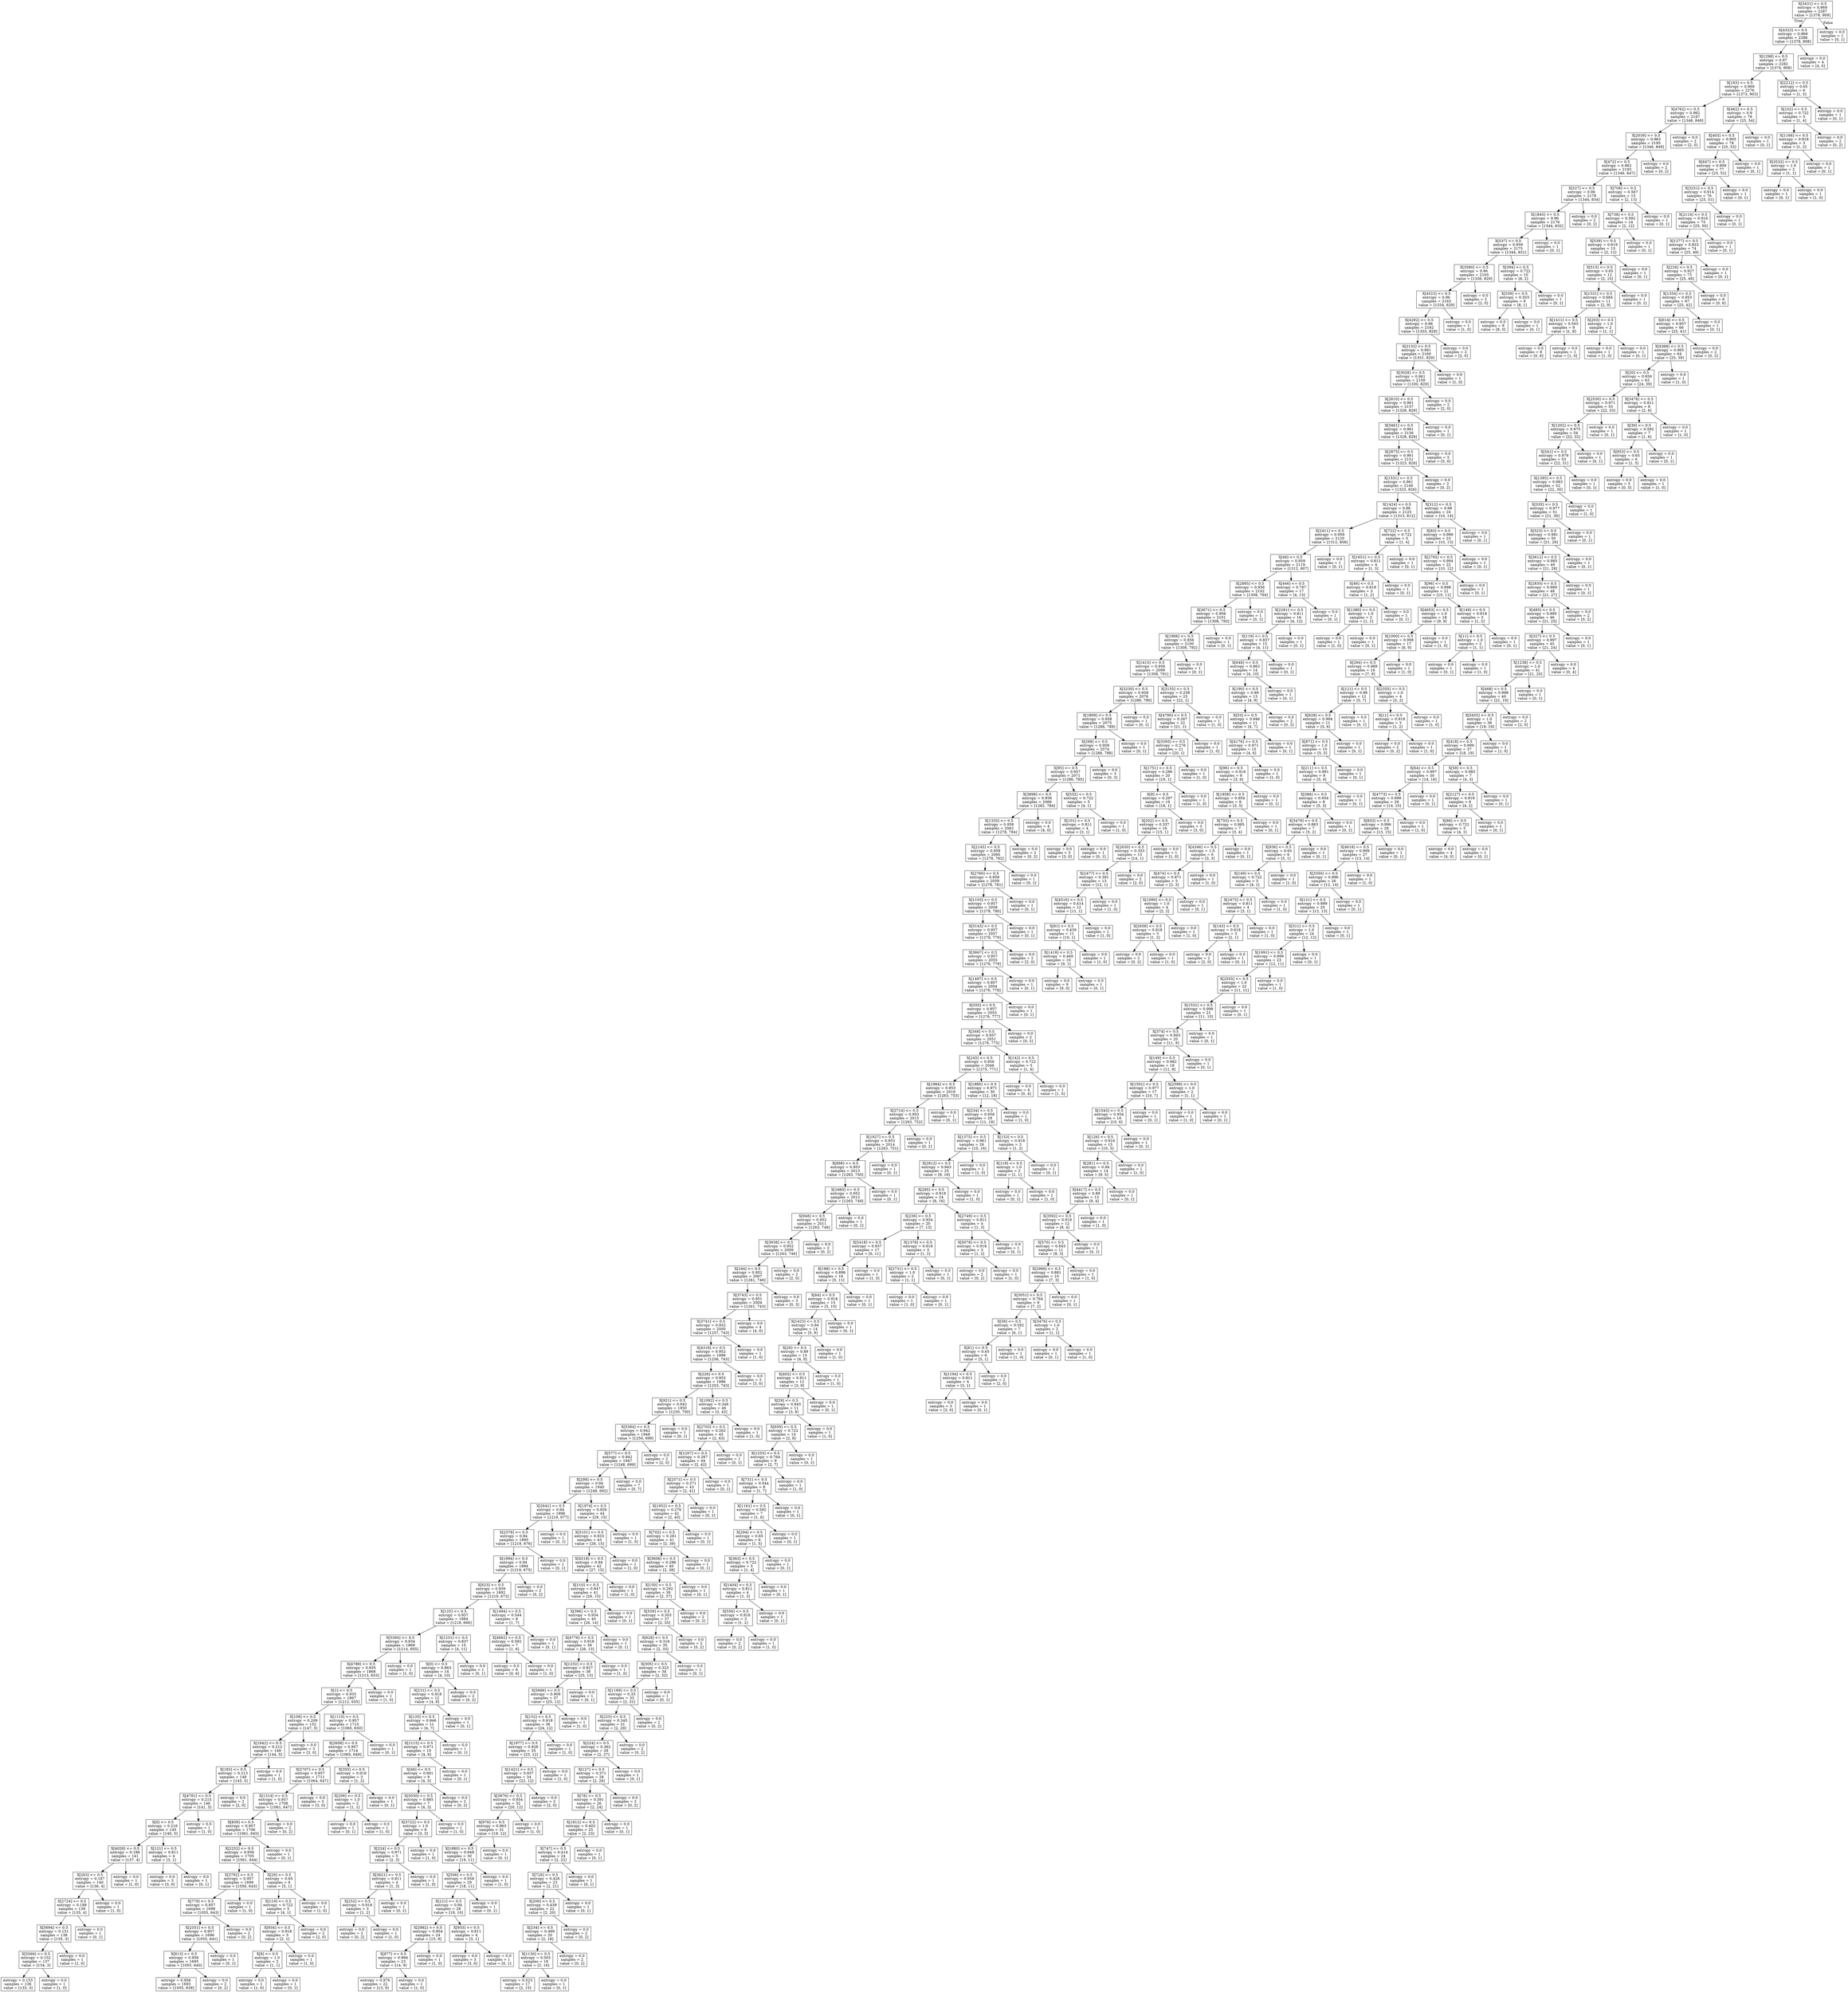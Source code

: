 digraph Tree {
node [shape=box] ;
0 [label="X[3431] <= 0.5\nentropy = 0.969\nsamples = 2287\nvalue = [1378, 909]"] ;
1 [label="X[4323] <= 0.5\nentropy = 0.969\nsamples = 2286\nvalue = [1378, 908]"] ;
0 -> 1 [labeldistance=2.5, labelangle=45, headlabel="True"] ;
2 [label="X[1298] <= 0.5\nentropy = 0.97\nsamples = 2282\nvalue = [1374, 908]"] ;
1 -> 2 ;
3 [label="X[163] <= 0.5\nentropy = 0.969\nsamples = 2276\nvalue = [1373, 903]"] ;
2 -> 3 ;
4 [label="X[4762] <= 0.5\nentropy = 0.962\nsamples = 2197\nvalue = [1348, 849]"] ;
3 -> 4 ;
5 [label="X[2039] <= 0.5\nentropy = 0.963\nsamples = 2195\nvalue = [1346, 849]"] ;
4 -> 5 ;
6 [label="X[472] <= 0.5\nentropy = 0.962\nsamples = 2193\nvalue = [1346, 847]"] ;
5 -> 6 ;
7 [label="X[527] <= 0.5\nentropy = 0.96\nsamples = 2178\nvalue = [1344, 834]"] ;
6 -> 7 ;
8 [label="X[1845] <= 0.5\nentropy = 0.96\nsamples = 2176\nvalue = [1344, 832]"] ;
7 -> 8 ;
9 [label="X[537] <= 0.5\nentropy = 0.959\nsamples = 2175\nvalue = [1344, 831]"] ;
8 -> 9 ;
10 [label="X[3580] <= 0.5\nentropy = 0.96\nsamples = 2165\nvalue = [1336, 829]"] ;
9 -> 10 ;
11 [label="X[4523] <= 0.5\nentropy = 0.96\nsamples = 2163\nvalue = [1334, 829]"] ;
10 -> 11 ;
12 [label="X[4292] <= 0.5\nentropy = 0.96\nsamples = 2162\nvalue = [1333, 829]"] ;
11 -> 12 ;
13 [label="X[2132] <= 0.5\nentropy = 0.961\nsamples = 2160\nvalue = [1331, 829]"] ;
12 -> 13 ;
14 [label="X[3028] <= 0.5\nentropy = 0.961\nsamples = 2159\nvalue = [1330, 829]"] ;
13 -> 14 ;
15 [label="X[2610] <= 0.5\nentropy = 0.961\nsamples = 2157\nvalue = [1328, 829]"] ;
14 -> 15 ;
16 [label="X[3461] <= 0.5\nentropy = 0.961\nsamples = 2156\nvalue = [1328, 828]"] ;
15 -> 16 ;
17 [label="X[2875] <= 0.5\nentropy = 0.961\nsamples = 2151\nvalue = [1323, 828]"] ;
16 -> 17 ;
18 [label="X[1531] <= 0.5\nentropy = 0.961\nsamples = 2149\nvalue = [1323, 826]"] ;
17 -> 18 ;
19 [label="X[1424] <= 0.5\nentropy = 0.96\nsamples = 2125\nvalue = [1313, 812]"] ;
18 -> 19 ;
20 [label="X[2411] <= 0.5\nentropy = 0.959\nsamples = 2120\nvalue = [1312, 808]"] ;
19 -> 20 ;
21 [label="X[48] <= 0.5\nentropy = 0.959\nsamples = 2119\nvalue = [1312, 807]"] ;
20 -> 21 ;
22 [label="X[2885] <= 0.5\nentropy = 0.956\nsamples = 2102\nvalue = [1308, 794]"] ;
21 -> 22 ;
23 [label="X[3671] <= 0.5\nentropy = 0.956\nsamples = 2101\nvalue = [1308, 793]"] ;
22 -> 23 ;
24 [label="X[1906] <= 0.5\nentropy = 0.956\nsamples = 2100\nvalue = [1308, 792]"] ;
23 -> 24 ;
25 [label="X[1415] <= 0.5\nentropy = 0.956\nsamples = 2099\nvalue = [1308, 791]"] ;
24 -> 25 ;
26 [label="X[3230] <= 0.5\nentropy = 0.958\nsamples = 2076\nvalue = [1286, 790]"] ;
25 -> 26 ;
27 [label="X[1809] <= 0.5\nentropy = 0.958\nsamples = 2075\nvalue = [1286, 789]"] ;
26 -> 27 ;
28 [label="X[298] <= 0.5\nentropy = 0.958\nsamples = 2074\nvalue = [1286, 788]"] ;
27 -> 28 ;
29 [label="X[95] <= 0.5\nentropy = 0.957\nsamples = 2071\nvalue = [1286, 785]"] ;
28 -> 29 ;
30 [label="X[3898] <= 0.5\nentropy = 0.958\nsamples = 2066\nvalue = [1282, 784]"] ;
29 -> 30 ;
31 [label="X[1335] <= 0.5\nentropy = 0.958\nsamples = 2062\nvalue = [1278, 784]"] ;
30 -> 31 ;
32 [label="X[2145] <= 0.5\nentropy = 0.958\nsamples = 2060\nvalue = [1278, 782]"] ;
31 -> 32 ;
33 [label="X[2760] <= 0.5\nentropy = 0.958\nsamples = 2059\nvalue = [1278, 781]"] ;
32 -> 33 ;
34 [label="X[1103] <= 0.5\nentropy = 0.957\nsamples = 2058\nvalue = [1278, 780]"] ;
33 -> 34 ;
35 [label="X[5143] <= 0.5\nentropy = 0.957\nsamples = 2057\nvalue = [1278, 779]"] ;
34 -> 35 ;
36 [label="X[3667] <= 0.5\nentropy = 0.957\nsamples = 2055\nvalue = [1276, 779]"] ;
35 -> 36 ;
37 [label="X[1497] <= 0.5\nentropy = 0.957\nsamples = 2054\nvalue = [1276, 778]"] ;
36 -> 37 ;
38 [label="X[555] <= 0.5\nentropy = 0.957\nsamples = 2053\nvalue = [1276, 777]"] ;
37 -> 38 ;
39 [label="X[348] <= 0.5\nentropy = 0.957\nsamples = 2051\nvalue = [1276, 775]"] ;
38 -> 39 ;
40 [label="X[245] <= 0.5\nentropy = 0.956\nsamples = 2046\nvalue = [1275, 771]"] ;
39 -> 40 ;
41 [label="X[1984] <= 0.5\nentropy = 0.953\nsamples = 2016\nvalue = [1263, 753]"] ;
40 -> 41 ;
42 [label="X[2714] <= 0.5\nentropy = 0.953\nsamples = 2015\nvalue = [1263, 752]"] ;
41 -> 42 ;
43 [label="X[1927] <= 0.5\nentropy = 0.953\nsamples = 2014\nvalue = [1263, 751]"] ;
42 -> 43 ;
44 [label="X[898] <= 0.5\nentropy = 0.953\nsamples = 2013\nvalue = [1263, 750]"] ;
43 -> 44 ;
45 [label="X[1660] <= 0.5\nentropy = 0.952\nsamples = 2012\nvalue = [1263, 749]"] ;
44 -> 45 ;
46 [label="X[948] <= 0.5\nentropy = 0.952\nsamples = 2011\nvalue = [1263, 748]"] ;
45 -> 46 ;
47 [label="X[3938] <= 0.5\nentropy = 0.952\nsamples = 2009\nvalue = [1263, 746]"] ;
46 -> 47 ;
48 [label="X[244] <= 0.5\nentropy = 0.952\nsamples = 2007\nvalue = [1261, 746]"] ;
47 -> 48 ;
49 [label="X[3743] <= 0.5\nentropy = 0.951\nsamples = 2004\nvalue = [1261, 743]"] ;
48 -> 49 ;
50 [label="X[3741] <= 0.5\nentropy = 0.952\nsamples = 2000\nvalue = [1257, 743]"] ;
49 -> 50 ;
51 [label="X[4318] <= 0.5\nentropy = 0.952\nsamples = 1999\nvalue = [1256, 743]"] ;
50 -> 51 ;
52 [label="X[226] <= 0.5\nentropy = 0.952\nsamples = 1996\nvalue = [1253, 743]"] ;
51 -> 52 ;
53 [label="X[921] <= 0.5\nentropy = 0.942\nsamples = 1950\nvalue = [1250, 700]"] ;
52 -> 53 ;
54 [label="X[5384] <= 0.5\nentropy = 0.942\nsamples = 1949\nvalue = [1250, 699]"] ;
53 -> 54 ;
55 [label="X[577] <= 0.5\nentropy = 0.942\nsamples = 1947\nvalue = [1248, 699]"] ;
54 -> 55 ;
56 [label="X[299] <= 0.5\nentropy = 0.94\nsamples = 1940\nvalue = [1248, 692]"] ;
55 -> 56 ;
57 [label="X[2641] <= 0.5\nentropy = 0.94\nsamples = 1896\nvalue = [1219, 677]"] ;
56 -> 57 ;
58 [label="X[2378] <= 0.5\nentropy = 0.94\nsamples = 1895\nvalue = [1219, 676]"] ;
57 -> 58 ;
59 [label="X[1994] <= 0.5\nentropy = 0.94\nsamples = 1894\nvalue = [1219, 675]"] ;
58 -> 59 ;
60 [label="X[623] <= 0.5\nentropy = 0.939\nsamples = 1892\nvalue = [1219, 673]"] ;
59 -> 60 ;
61 [label="X[125] <= 0.5\nentropy = 0.937\nsamples = 1884\nvalue = [1218, 666]"] ;
60 -> 61 ;
62 [label="X[5394] <= 0.5\nentropy = 0.934\nsamples = 1869\nvalue = [1214, 655]"] ;
61 -> 62 ;
63 [label="X[4788] <= 0.5\nentropy = 0.935\nsamples = 1868\nvalue = [1213, 655]"] ;
62 -> 63 ;
64 [label="X[1] <= 0.5\nentropy = 0.935\nsamples = 1867\nvalue = [1212, 655]"] ;
63 -> 64 ;
65 [label="X[108] <= 0.5\nentropy = 0.209\nsamples = 152\nvalue = [147, 5]"] ;
64 -> 65 ;
66 [label="X[1642] <= 0.5\nentropy = 0.212\nsamples = 149\nvalue = [144, 5]"] ;
65 -> 66 ;
67 [label="X[183] <= 0.5\nentropy = 0.213\nsamples = 148\nvalue = [143, 5]"] ;
66 -> 67 ;
68 [label="X[4781] <= 0.5\nentropy = 0.215\nsamples = 146\nvalue = [141, 5]"] ;
67 -> 68 ;
69 [label="X[0] <= 0.5\nentropy = 0.216\nsamples = 145\nvalue = [140, 5]"] ;
68 -> 69 ;
70 [label="X[4028] <= 0.5\nentropy = 0.186\nsamples = 141\nvalue = [137, 4]"] ;
69 -> 70 ;
71 [label="X[263] <= 0.5\nentropy = 0.187\nsamples = 140\nvalue = [136, 4]"] ;
70 -> 71 ;
72 [label="X[2724] <= 0.5\nentropy = 0.188\nsamples = 139\nvalue = [135, 4]"] ;
71 -> 72 ;
73 [label="X[5694] <= 0.5\nentropy = 0.151\nsamples = 138\nvalue = [135, 3]"] ;
72 -> 73 ;
74 [label="X[5566] <= 0.5\nentropy = 0.152\nsamples = 137\nvalue = [134, 3]"] ;
73 -> 74 ;
75 [label="entropy = 0.153\nsamples = 136\nvalue = [133, 3]"] ;
74 -> 75 ;
76 [label="entropy = 0.0\nsamples = 1\nvalue = [1, 0]"] ;
74 -> 76 ;
77 [label="entropy = 0.0\nsamples = 1\nvalue = [1, 0]"] ;
73 -> 77 ;
78 [label="entropy = 0.0\nsamples = 1\nvalue = [0, 1]"] ;
72 -> 78 ;
79 [label="entropy = 0.0\nsamples = 1\nvalue = [1, 0]"] ;
71 -> 79 ;
80 [label="entropy = 0.0\nsamples = 1\nvalue = [1, 0]"] ;
70 -> 80 ;
81 [label="X[121] <= 0.5\nentropy = 0.811\nsamples = 4\nvalue = [3, 1]"] ;
69 -> 81 ;
82 [label="entropy = 0.0\nsamples = 3\nvalue = [3, 0]"] ;
81 -> 82 ;
83 [label="entropy = 0.0\nsamples = 1\nvalue = [0, 1]"] ;
81 -> 83 ;
84 [label="entropy = 0.0\nsamples = 1\nvalue = [1, 0]"] ;
68 -> 84 ;
85 [label="entropy = 0.0\nsamples = 2\nvalue = [2, 0]"] ;
67 -> 85 ;
86 [label="entropy = 0.0\nsamples = 1\nvalue = [1, 0]"] ;
66 -> 86 ;
87 [label="entropy = 0.0\nsamples = 3\nvalue = [3, 0]"] ;
65 -> 87 ;
88 [label="X[1110] <= 0.5\nentropy = 0.957\nsamples = 1715\nvalue = [1065, 650]"] ;
64 -> 88 ;
89 [label="X[2658] <= 0.5\nentropy = 0.957\nsamples = 1714\nvalue = [1065, 649]"] ;
88 -> 89 ;
90 [label="X[2707] <= 0.5\nentropy = 0.957\nsamples = 1711\nvalue = [1064, 647]"] ;
89 -> 90 ;
91 [label="X[1314] <= 0.5\nentropy = 0.957\nsamples = 1708\nvalue = [1061, 647]"] ;
90 -> 91 ;
92 [label="X[839] <= 0.5\nentropy = 0.957\nsamples = 1706\nvalue = [1061, 645]"] ;
91 -> 92 ;
93 [label="X[2252] <= 0.5\nentropy = 0.956\nsamples = 1705\nvalue = [1061, 644]"] ;
92 -> 93 ;
94 [label="X[3792] <= 0.5\nentropy = 0.957\nsamples = 1699\nvalue = [1056, 643]"] ;
93 -> 94 ;
95 [label="X[779] <= 0.5\nentropy = 0.957\nsamples = 1698\nvalue = [1055, 643]"] ;
94 -> 95 ;
96 [label="X[2331] <= 0.5\nentropy = 0.957\nsamples = 1696\nvalue = [1055, 641]"] ;
95 -> 96 ;
97 [label="X[813] <= 0.5\nentropy = 0.956\nsamples = 1695\nvalue = [1055, 640]"] ;
96 -> 97 ;
98 [label="entropy = 0.956\nsamples = 1693\nvalue = [1055, 638]"] ;
97 -> 98 ;
99 [label="entropy = 0.0\nsamples = 2\nvalue = [0, 2]"] ;
97 -> 99 ;
100 [label="entropy = 0.0\nsamples = 1\nvalue = [0, 1]"] ;
96 -> 100 ;
101 [label="entropy = 0.0\nsamples = 2\nvalue = [0, 2]"] ;
95 -> 101 ;
102 [label="entropy = 0.0\nsamples = 1\nvalue = [1, 0]"] ;
94 -> 102 ;
103 [label="X[29] <= 0.5\nentropy = 0.65\nsamples = 6\nvalue = [5, 1]"] ;
93 -> 103 ;
104 [label="X[119] <= 0.5\nentropy = 0.722\nsamples = 5\nvalue = [4, 1]"] ;
103 -> 104 ;
105 [label="X[934] <= 0.5\nentropy = 0.918\nsamples = 3\nvalue = [2, 1]"] ;
104 -> 105 ;
106 [label="X[8] <= 0.5\nentropy = 1.0\nsamples = 2\nvalue = [1, 1]"] ;
105 -> 106 ;
107 [label="entropy = 0.0\nsamples = 1\nvalue = [1, 0]"] ;
106 -> 107 ;
108 [label="entropy = 0.0\nsamples = 1\nvalue = [0, 1]"] ;
106 -> 108 ;
109 [label="entropy = 0.0\nsamples = 1\nvalue = [1, 0]"] ;
105 -> 109 ;
110 [label="entropy = 0.0\nsamples = 2\nvalue = [2, 0]"] ;
104 -> 110 ;
111 [label="entropy = 0.0\nsamples = 1\nvalue = [1, 0]"] ;
103 -> 111 ;
112 [label="entropy = 0.0\nsamples = 1\nvalue = [0, 1]"] ;
92 -> 112 ;
113 [label="entropy = 0.0\nsamples = 2\nvalue = [0, 2]"] ;
91 -> 113 ;
114 [label="entropy = 0.0\nsamples = 3\nvalue = [3, 0]"] ;
90 -> 114 ;
115 [label="X[355] <= 0.5\nentropy = 0.918\nsamples = 3\nvalue = [1, 2]"] ;
89 -> 115 ;
116 [label="X[206] <= 0.5\nentropy = 1.0\nsamples = 2\nvalue = [1, 1]"] ;
115 -> 116 ;
117 [label="entropy = 0.0\nsamples = 1\nvalue = [0, 1]"] ;
116 -> 117 ;
118 [label="entropy = 0.0\nsamples = 1\nvalue = [1, 0]"] ;
116 -> 118 ;
119 [label="entropy = 0.0\nsamples = 1\nvalue = [0, 1]"] ;
115 -> 119 ;
120 [label="entropy = 0.0\nsamples = 1\nvalue = [0, 1]"] ;
88 -> 120 ;
121 [label="entropy = 0.0\nsamples = 1\nvalue = [1, 0]"] ;
63 -> 121 ;
122 [label="entropy = 0.0\nsamples = 1\nvalue = [1, 0]"] ;
62 -> 122 ;
123 [label="X[1231] <= 0.5\nentropy = 0.837\nsamples = 15\nvalue = [4, 11]"] ;
61 -> 123 ;
124 [label="X[0] <= 0.5\nentropy = 0.863\nsamples = 14\nvalue = [4, 10]"] ;
123 -> 124 ;
125 [label="X[231] <= 0.5\nentropy = 0.918\nsamples = 12\nvalue = [4, 8]"] ;
124 -> 125 ;
126 [label="X[120] <= 0.5\nentropy = 0.946\nsamples = 11\nvalue = [4, 7]"] ;
125 -> 126 ;
127 [label="X[1115] <= 0.5\nentropy = 0.971\nsamples = 10\nvalue = [4, 6]"] ;
126 -> 127 ;
128 [label="X[46] <= 0.5\nentropy = 0.991\nsamples = 9\nvalue = [4, 5]"] ;
127 -> 128 ;
129 [label="X[5030] <= 0.5\nentropy = 0.985\nsamples = 7\nvalue = [4, 3]"] ;
128 -> 129 ;
130 [label="X[3722] <= 0.5\nentropy = 1.0\nsamples = 6\nvalue = [3, 3]"] ;
129 -> 130 ;
131 [label="X[224] <= 0.5\nentropy = 0.971\nsamples = 5\nvalue = [2, 3]"] ;
130 -> 131 ;
132 [label="X[3621] <= 0.5\nentropy = 0.811\nsamples = 4\nvalue = [1, 3]"] ;
131 -> 132 ;
133 [label="X[252] <= 0.5\nentropy = 0.918\nsamples = 3\nvalue = [1, 2]"] ;
132 -> 133 ;
134 [label="entropy = 0.0\nsamples = 2\nvalue = [0, 2]"] ;
133 -> 134 ;
135 [label="entropy = 0.0\nsamples = 1\nvalue = [1, 0]"] ;
133 -> 135 ;
136 [label="entropy = 0.0\nsamples = 1\nvalue = [0, 1]"] ;
132 -> 136 ;
137 [label="entropy = 0.0\nsamples = 1\nvalue = [1, 0]"] ;
131 -> 137 ;
138 [label="entropy = 0.0\nsamples = 1\nvalue = [1, 0]"] ;
130 -> 138 ;
139 [label="entropy = 0.0\nsamples = 1\nvalue = [1, 0]"] ;
129 -> 139 ;
140 [label="entropy = 0.0\nsamples = 2\nvalue = [0, 2]"] ;
128 -> 140 ;
141 [label="entropy = 0.0\nsamples = 1\nvalue = [0, 1]"] ;
127 -> 141 ;
142 [label="entropy = 0.0\nsamples = 1\nvalue = [0, 1]"] ;
126 -> 142 ;
143 [label="entropy = 0.0\nsamples = 1\nvalue = [0, 1]"] ;
125 -> 143 ;
144 [label="entropy = 0.0\nsamples = 2\nvalue = [0, 2]"] ;
124 -> 144 ;
145 [label="entropy = 0.0\nsamples = 1\nvalue = [0, 1]"] ;
123 -> 145 ;
146 [label="X[1494] <= 0.5\nentropy = 0.544\nsamples = 8\nvalue = [1, 7]"] ;
60 -> 146 ;
147 [label="X[4662] <= 0.5\nentropy = 0.592\nsamples = 7\nvalue = [1, 6]"] ;
146 -> 147 ;
148 [label="entropy = 0.0\nsamples = 6\nvalue = [0, 6]"] ;
147 -> 148 ;
149 [label="entropy = 0.0\nsamples = 1\nvalue = [1, 0]"] ;
147 -> 149 ;
150 [label="entropy = 0.0\nsamples = 1\nvalue = [0, 1]"] ;
146 -> 150 ;
151 [label="entropy = 0.0\nsamples = 2\nvalue = [0, 2]"] ;
59 -> 151 ;
152 [label="entropy = 0.0\nsamples = 1\nvalue = [0, 1]"] ;
58 -> 152 ;
153 [label="entropy = 0.0\nsamples = 1\nvalue = [0, 1]"] ;
57 -> 153 ;
154 [label="X[1974] <= 0.5\nentropy = 0.926\nsamples = 44\nvalue = [29, 15]"] ;
56 -> 154 ;
155 [label="X[5101] <= 0.5\nentropy = 0.933\nsamples = 43\nvalue = [28, 15]"] ;
154 -> 155 ;
156 [label="X[4518] <= 0.5\nentropy = 0.94\nsamples = 42\nvalue = [27, 15]"] ;
155 -> 156 ;
157 [label="X[110] <= 0.5\nentropy = 0.947\nsamples = 41\nvalue = [26, 15]"] ;
156 -> 157 ;
158 [label="X[396] <= 0.5\nentropy = 0.934\nsamples = 40\nvalue = [26, 14]"] ;
157 -> 158 ;
159 [label="X[4776] <= 0.5\nentropy = 0.918\nsamples = 39\nvalue = [26, 13]"] ;
158 -> 159 ;
160 [label="X[1232] <= 0.5\nentropy = 0.927\nsamples = 38\nvalue = [25, 13]"] ;
159 -> 160 ;
161 [label="X[5666] <= 0.5\nentropy = 0.909\nsamples = 37\nvalue = [25, 12]"] ;
160 -> 161 ;
162 [label="X[152] <= 0.5\nentropy = 0.918\nsamples = 36\nvalue = [24, 12]"] ;
161 -> 162 ;
163 [label="X[1977] <= 0.5\nentropy = 0.928\nsamples = 35\nvalue = [23, 12]"] ;
162 -> 163 ;
164 [label="X[1421] <= 0.5\nentropy = 0.937\nsamples = 34\nvalue = [22, 12]"] ;
163 -> 164 ;
165 [label="X[3876] <= 0.5\nentropy = 0.954\nsamples = 32\nvalue = [20, 12]"] ;
164 -> 165 ;
166 [label="X[976] <= 0.5\nentropy = 0.963\nsamples = 31\nvalue = [19, 12]"] ;
165 -> 166 ;
167 [label="X[1880] <= 0.5\nentropy = 0.948\nsamples = 30\nvalue = [19, 11]"] ;
166 -> 167 ;
168 [label="X[506] <= 0.5\nentropy = 0.958\nsamples = 29\nvalue = [18, 11]"] ;
167 -> 168 ;
169 [label="X[121] <= 0.5\nentropy = 0.94\nsamples = 28\nvalue = [18, 10]"] ;
168 -> 169 ;
170 [label="X[2882] <= 0.5\nentropy = 0.954\nsamples = 24\nvalue = [15, 9]"] ;
169 -> 170 ;
171 [label="X[877] <= 0.5\nentropy = 0.966\nsamples = 23\nvalue = [14, 9]"] ;
170 -> 171 ;
172 [label="entropy = 0.976\nsamples = 22\nvalue = [13, 9]"] ;
171 -> 172 ;
173 [label="entropy = 0.0\nsamples = 1\nvalue = [1, 0]"] ;
171 -> 173 ;
174 [label="entropy = 0.0\nsamples = 1\nvalue = [1, 0]"] ;
170 -> 174 ;
175 [label="X[933] <= 0.5\nentropy = 0.811\nsamples = 4\nvalue = [3, 1]"] ;
169 -> 175 ;
176 [label="entropy = 0.0\nsamples = 3\nvalue = [3, 0]"] ;
175 -> 176 ;
177 [label="entropy = 0.0\nsamples = 1\nvalue = [0, 1]"] ;
175 -> 177 ;
178 [label="entropy = 0.0\nsamples = 1\nvalue = [0, 1]"] ;
168 -> 178 ;
179 [label="entropy = 0.0\nsamples = 1\nvalue = [1, 0]"] ;
167 -> 179 ;
180 [label="entropy = 0.0\nsamples = 1\nvalue = [0, 1]"] ;
166 -> 180 ;
181 [label="entropy = 0.0\nsamples = 1\nvalue = [1, 0]"] ;
165 -> 181 ;
182 [label="entropy = 0.0\nsamples = 2\nvalue = [2, 0]"] ;
164 -> 182 ;
183 [label="entropy = 0.0\nsamples = 1\nvalue = [1, 0]"] ;
163 -> 183 ;
184 [label="entropy = 0.0\nsamples = 1\nvalue = [1, 0]"] ;
162 -> 184 ;
185 [label="entropy = 0.0\nsamples = 1\nvalue = [1, 0]"] ;
161 -> 185 ;
186 [label="entropy = 0.0\nsamples = 1\nvalue = [0, 1]"] ;
160 -> 186 ;
187 [label="entropy = 0.0\nsamples = 1\nvalue = [1, 0]"] ;
159 -> 187 ;
188 [label="entropy = 0.0\nsamples = 1\nvalue = [0, 1]"] ;
158 -> 188 ;
189 [label="entropy = 0.0\nsamples = 1\nvalue = [0, 1]"] ;
157 -> 189 ;
190 [label="entropy = 0.0\nsamples = 1\nvalue = [1, 0]"] ;
156 -> 190 ;
191 [label="entropy = 0.0\nsamples = 1\nvalue = [1, 0]"] ;
155 -> 191 ;
192 [label="entropy = 0.0\nsamples = 1\nvalue = [1, 0]"] ;
154 -> 192 ;
193 [label="entropy = 0.0\nsamples = 7\nvalue = [0, 7]"] ;
55 -> 193 ;
194 [label="entropy = 0.0\nsamples = 2\nvalue = [2, 0]"] ;
54 -> 194 ;
195 [label="entropy = 0.0\nsamples = 1\nvalue = [0, 1]"] ;
53 -> 195 ;
196 [label="X[1092] <= 0.5\nentropy = 0.348\nsamples = 46\nvalue = [3, 43]"] ;
52 -> 196 ;
197 [label="X[2703] <= 0.5\nentropy = 0.262\nsamples = 45\nvalue = [2, 43]"] ;
196 -> 197 ;
198 [label="X[1207] <= 0.5\nentropy = 0.267\nsamples = 44\nvalue = [2, 42]"] ;
197 -> 198 ;
199 [label="X[2571] <= 0.5\nentropy = 0.271\nsamples = 43\nvalue = [2, 41]"] ;
198 -> 199 ;
200 [label="X[1952] <= 0.5\nentropy = 0.276\nsamples = 42\nvalue = [2, 40]"] ;
199 -> 200 ;
201 [label="X[702] <= 0.5\nentropy = 0.281\nsamples = 41\nvalue = [2, 39]"] ;
200 -> 201 ;
202 [label="X[3606] <= 0.5\nentropy = 0.286\nsamples = 40\nvalue = [2, 38]"] ;
201 -> 202 ;
203 [label="X[150] <= 0.5\nentropy = 0.292\nsamples = 39\nvalue = [2, 37]"] ;
202 -> 203 ;
204 [label="X[539] <= 0.5\nentropy = 0.303\nsamples = 37\nvalue = [2, 35]"] ;
203 -> 204 ;
205 [label="X[628] <= 0.5\nentropy = 0.316\nsamples = 35\nvalue = [2, 33]"] ;
204 -> 205 ;
206 [label="X[305] <= 0.5\nentropy = 0.323\nsamples = 34\nvalue = [2, 32]"] ;
205 -> 206 ;
207 [label="X[1189] <= 0.5\nentropy = 0.33\nsamples = 33\nvalue = [2, 31]"] ;
206 -> 207 ;
208 [label="X[225] <= 0.5\nentropy = 0.345\nsamples = 31\nvalue = [2, 29]"] ;
207 -> 208 ;
209 [label="X[224] <= 0.5\nentropy = 0.362\nsamples = 29\nvalue = [2, 27]"] ;
208 -> 209 ;
210 [label="X[127] <= 0.5\nentropy = 0.371\nsamples = 28\nvalue = [2, 26]"] ;
209 -> 210 ;
211 [label="X[78] <= 0.5\nentropy = 0.391\nsamples = 26\nvalue = [2, 24]"] ;
210 -> 211 ;
212 [label="X[1812] <= 0.5\nentropy = 0.402\nsamples = 25\nvalue = [2, 23]"] ;
211 -> 212 ;
213 [label="X[747] <= 0.5\nentropy = 0.414\nsamples = 24\nvalue = [2, 22]"] ;
212 -> 213 ;
214 [label="X[726] <= 0.5\nentropy = 0.426\nsamples = 23\nvalue = [2, 21]"] ;
213 -> 214 ;
215 [label="X[206] <= 0.5\nentropy = 0.439\nsamples = 22\nvalue = [2, 20]"] ;
214 -> 215 ;
216 [label="X[234] <= 0.5\nentropy = 0.469\nsamples = 20\nvalue = [2, 18]"] ;
215 -> 216 ;
217 [label="X[1130] <= 0.5\nentropy = 0.503\nsamples = 18\nvalue = [2, 16]"] ;
216 -> 217 ;
218 [label="entropy = 0.523\nsamples = 17\nvalue = [2, 15]"] ;
217 -> 218 ;
219 [label="entropy = 0.0\nsamples = 1\nvalue = [0, 1]"] ;
217 -> 219 ;
220 [label="entropy = 0.0\nsamples = 2\nvalue = [0, 2]"] ;
216 -> 220 ;
221 [label="entropy = 0.0\nsamples = 2\nvalue = [0, 2]"] ;
215 -> 221 ;
222 [label="entropy = 0.0\nsamples = 1\nvalue = [0, 1]"] ;
214 -> 222 ;
223 [label="entropy = 0.0\nsamples = 1\nvalue = [0, 1]"] ;
213 -> 223 ;
224 [label="entropy = 0.0\nsamples = 1\nvalue = [0, 1]"] ;
212 -> 224 ;
225 [label="entropy = 0.0\nsamples = 1\nvalue = [0, 1]"] ;
211 -> 225 ;
226 [label="entropy = 0.0\nsamples = 2\nvalue = [0, 2]"] ;
210 -> 226 ;
227 [label="entropy = 0.0\nsamples = 1\nvalue = [0, 1]"] ;
209 -> 227 ;
228 [label="entropy = 0.0\nsamples = 2\nvalue = [0, 2]"] ;
208 -> 228 ;
229 [label="entropy = 0.0\nsamples = 2\nvalue = [0, 2]"] ;
207 -> 229 ;
230 [label="entropy = 0.0\nsamples = 1\nvalue = [0, 1]"] ;
206 -> 230 ;
231 [label="entropy = 0.0\nsamples = 1\nvalue = [0, 1]"] ;
205 -> 231 ;
232 [label="entropy = 0.0\nsamples = 2\nvalue = [0, 2]"] ;
204 -> 232 ;
233 [label="entropy = 0.0\nsamples = 2\nvalue = [0, 2]"] ;
203 -> 233 ;
234 [label="entropy = 0.0\nsamples = 1\nvalue = [0, 1]"] ;
202 -> 234 ;
235 [label="entropy = 0.0\nsamples = 1\nvalue = [0, 1]"] ;
201 -> 235 ;
236 [label="entropy = 0.0\nsamples = 1\nvalue = [0, 1]"] ;
200 -> 236 ;
237 [label="entropy = 0.0\nsamples = 1\nvalue = [0, 1]"] ;
199 -> 237 ;
238 [label="entropy = 0.0\nsamples = 1\nvalue = [0, 1]"] ;
198 -> 238 ;
239 [label="entropy = 0.0\nsamples = 1\nvalue = [0, 1]"] ;
197 -> 239 ;
240 [label="entropy = 0.0\nsamples = 1\nvalue = [1, 0]"] ;
196 -> 240 ;
241 [label="entropy = 0.0\nsamples = 3\nvalue = [3, 0]"] ;
51 -> 241 ;
242 [label="entropy = 0.0\nsamples = 1\nvalue = [1, 0]"] ;
50 -> 242 ;
243 [label="entropy = 0.0\nsamples = 4\nvalue = [4, 0]"] ;
49 -> 243 ;
244 [label="entropy = 0.0\nsamples = 3\nvalue = [0, 3]"] ;
48 -> 244 ;
245 [label="entropy = 0.0\nsamples = 2\nvalue = [2, 0]"] ;
47 -> 245 ;
246 [label="entropy = 0.0\nsamples = 2\nvalue = [0, 2]"] ;
46 -> 246 ;
247 [label="entropy = 0.0\nsamples = 1\nvalue = [0, 1]"] ;
45 -> 247 ;
248 [label="entropy = 0.0\nsamples = 1\nvalue = [0, 1]"] ;
44 -> 248 ;
249 [label="entropy = 0.0\nsamples = 1\nvalue = [0, 1]"] ;
43 -> 249 ;
250 [label="entropy = 0.0\nsamples = 1\nvalue = [0, 1]"] ;
42 -> 250 ;
251 [label="entropy = 0.0\nsamples = 1\nvalue = [0, 1]"] ;
41 -> 251 ;
252 [label="X[1880] <= 0.5\nentropy = 0.971\nsamples = 30\nvalue = [12, 18]"] ;
40 -> 252 ;
253 [label="X[234] <= 0.5\nentropy = 0.958\nsamples = 29\nvalue = [11, 18]"] ;
252 -> 253 ;
254 [label="X[1375] <= 0.5\nentropy = 0.961\nsamples = 26\nvalue = [10, 16]"] ;
253 -> 254 ;
255 [label="X[2812] <= 0.5\nentropy = 0.943\nsamples = 25\nvalue = [9, 16]"] ;
254 -> 255 ;
256 [label="X[285] <= 0.5\nentropy = 0.918\nsamples = 24\nvalue = [8, 16]"] ;
255 -> 256 ;
257 [label="X[236] <= 0.5\nentropy = 0.934\nsamples = 20\nvalue = [7, 13]"] ;
256 -> 257 ;
258 [label="X[5418] <= 0.5\nentropy = 0.937\nsamples = 17\nvalue = [6, 11]"] ;
257 -> 258 ;
259 [label="X[188] <= 0.5\nentropy = 0.896\nsamples = 16\nvalue = [5, 11]"] ;
258 -> 259 ;
260 [label="X[64] <= 0.5\nentropy = 0.918\nsamples = 15\nvalue = [5, 10]"] ;
259 -> 260 ;
261 [label="X[1423] <= 0.5\nentropy = 0.94\nsamples = 14\nvalue = [5, 9]"] ;
260 -> 261 ;
262 [label="X[26] <= 0.5\nentropy = 0.89\nsamples = 13\nvalue = [4, 9]"] ;
261 -> 262 ;
263 [label="X[402] <= 0.5\nentropy = 0.811\nsamples = 12\nvalue = [3, 9]"] ;
262 -> 263 ;
264 [label="X[29] <= 0.5\nentropy = 0.845\nsamples = 11\nvalue = [3, 8]"] ;
263 -> 264 ;
265 [label="X[659] <= 0.5\nentropy = 0.722\nsamples = 10\nvalue = [2, 8]"] ;
264 -> 265 ;
266 [label="X[1255] <= 0.5\nentropy = 0.764\nsamples = 9\nvalue = [2, 7]"] ;
265 -> 266 ;
267 [label="X[731] <= 0.5\nentropy = 0.544\nsamples = 8\nvalue = [1, 7]"] ;
266 -> 267 ;
268 [label="X[1161] <= 0.5\nentropy = 0.592\nsamples = 7\nvalue = [1, 6]"] ;
267 -> 268 ;
269 [label="X[294] <= 0.5\nentropy = 0.65\nsamples = 6\nvalue = [1, 5]"] ;
268 -> 269 ;
270 [label="X[363] <= 0.5\nentropy = 0.722\nsamples = 5\nvalue = [1, 4]"] ;
269 -> 270 ;
271 [label="X[1404] <= 0.5\nentropy = 0.811\nsamples = 4\nvalue = [1, 3]"] ;
270 -> 271 ;
272 [label="X[556] <= 0.5\nentropy = 0.918\nsamples = 3\nvalue = [1, 2]"] ;
271 -> 272 ;
273 [label="entropy = 0.0\nsamples = 2\nvalue = [0, 2]"] ;
272 -> 273 ;
274 [label="entropy = 0.0\nsamples = 1\nvalue = [1, 0]"] ;
272 -> 274 ;
275 [label="entropy = 0.0\nsamples = 1\nvalue = [0, 1]"] ;
271 -> 275 ;
276 [label="entropy = 0.0\nsamples = 1\nvalue = [0, 1]"] ;
270 -> 276 ;
277 [label="entropy = 0.0\nsamples = 1\nvalue = [0, 1]"] ;
269 -> 277 ;
278 [label="entropy = 0.0\nsamples = 1\nvalue = [0, 1]"] ;
268 -> 278 ;
279 [label="entropy = 0.0\nsamples = 1\nvalue = [0, 1]"] ;
267 -> 279 ;
280 [label="entropy = 0.0\nsamples = 1\nvalue = [1, 0]"] ;
266 -> 280 ;
281 [label="entropy = 0.0\nsamples = 1\nvalue = [0, 1]"] ;
265 -> 281 ;
282 [label="entropy = 0.0\nsamples = 1\nvalue = [1, 0]"] ;
264 -> 282 ;
283 [label="entropy = 0.0\nsamples = 1\nvalue = [0, 1]"] ;
263 -> 283 ;
284 [label="entropy = 0.0\nsamples = 1\nvalue = [1, 0]"] ;
262 -> 284 ;
285 [label="entropy = 0.0\nsamples = 1\nvalue = [1, 0]"] ;
261 -> 285 ;
286 [label="entropy = 0.0\nsamples = 1\nvalue = [0, 1]"] ;
260 -> 286 ;
287 [label="entropy = 0.0\nsamples = 1\nvalue = [0, 1]"] ;
259 -> 287 ;
288 [label="entropy = 0.0\nsamples = 1\nvalue = [1, 0]"] ;
258 -> 288 ;
289 [label="X[1378] <= 0.5\nentropy = 0.918\nsamples = 3\nvalue = [1, 2]"] ;
257 -> 289 ;
290 [label="X[2731] <= 0.5\nentropy = 1.0\nsamples = 2\nvalue = [1, 1]"] ;
289 -> 290 ;
291 [label="entropy = 0.0\nsamples = 1\nvalue = [1, 0]"] ;
290 -> 291 ;
292 [label="entropy = 0.0\nsamples = 1\nvalue = [0, 1]"] ;
290 -> 292 ;
293 [label="entropy = 0.0\nsamples = 1\nvalue = [0, 1]"] ;
289 -> 293 ;
294 [label="X[2749] <= 0.5\nentropy = 0.811\nsamples = 4\nvalue = [1, 3]"] ;
256 -> 294 ;
295 [label="X[5078] <= 0.5\nentropy = 0.918\nsamples = 3\nvalue = [1, 2]"] ;
294 -> 295 ;
296 [label="entropy = 0.0\nsamples = 2\nvalue = [0, 2]"] ;
295 -> 296 ;
297 [label="entropy = 0.0\nsamples = 1\nvalue = [1, 0]"] ;
295 -> 297 ;
298 [label="entropy = 0.0\nsamples = 1\nvalue = [0, 1]"] ;
294 -> 298 ;
299 [label="entropy = 0.0\nsamples = 1\nvalue = [1, 0]"] ;
255 -> 299 ;
300 [label="entropy = 0.0\nsamples = 1\nvalue = [1, 0]"] ;
254 -> 300 ;
301 [label="X[153] <= 0.5\nentropy = 0.918\nsamples = 3\nvalue = [1, 2]"] ;
253 -> 301 ;
302 [label="X[119] <= 0.5\nentropy = 1.0\nsamples = 2\nvalue = [1, 1]"] ;
301 -> 302 ;
303 [label="entropy = 0.0\nsamples = 1\nvalue = [0, 1]"] ;
302 -> 303 ;
304 [label="entropy = 0.0\nsamples = 1\nvalue = [1, 0]"] ;
302 -> 304 ;
305 [label="entropy = 0.0\nsamples = 1\nvalue = [0, 1]"] ;
301 -> 305 ;
306 [label="entropy = 0.0\nsamples = 1\nvalue = [1, 0]"] ;
252 -> 306 ;
307 [label="X[142] <= 0.5\nentropy = 0.722\nsamples = 5\nvalue = [1, 4]"] ;
39 -> 307 ;
308 [label="entropy = 0.0\nsamples = 4\nvalue = [0, 4]"] ;
307 -> 308 ;
309 [label="entropy = 0.0\nsamples = 1\nvalue = [1, 0]"] ;
307 -> 309 ;
310 [label="entropy = 0.0\nsamples = 2\nvalue = [0, 2]"] ;
38 -> 310 ;
311 [label="entropy = 0.0\nsamples = 1\nvalue = [0, 1]"] ;
37 -> 311 ;
312 [label="entropy = 0.0\nsamples = 1\nvalue = [0, 1]"] ;
36 -> 312 ;
313 [label="entropy = 0.0\nsamples = 2\nvalue = [2, 0]"] ;
35 -> 313 ;
314 [label="entropy = 0.0\nsamples = 1\nvalue = [0, 1]"] ;
34 -> 314 ;
315 [label="entropy = 0.0\nsamples = 1\nvalue = [0, 1]"] ;
33 -> 315 ;
316 [label="entropy = 0.0\nsamples = 1\nvalue = [0, 1]"] ;
32 -> 316 ;
317 [label="entropy = 0.0\nsamples = 2\nvalue = [0, 2]"] ;
31 -> 317 ;
318 [label="entropy = 0.0\nsamples = 4\nvalue = [4, 0]"] ;
30 -> 318 ;
319 [label="X[532] <= 0.5\nentropy = 0.722\nsamples = 5\nvalue = [4, 1]"] ;
29 -> 319 ;
320 [label="X[101] <= 0.5\nentropy = 0.811\nsamples = 4\nvalue = [3, 1]"] ;
319 -> 320 ;
321 [label="entropy = 0.0\nsamples = 3\nvalue = [3, 0]"] ;
320 -> 321 ;
322 [label="entropy = 0.0\nsamples = 1\nvalue = [0, 1]"] ;
320 -> 322 ;
323 [label="entropy = 0.0\nsamples = 1\nvalue = [1, 0]"] ;
319 -> 323 ;
324 [label="entropy = 0.0\nsamples = 3\nvalue = [0, 3]"] ;
28 -> 324 ;
325 [label="entropy = 0.0\nsamples = 1\nvalue = [0, 1]"] ;
27 -> 325 ;
326 [label="entropy = 0.0\nsamples = 1\nvalue = [0, 1]"] ;
26 -> 326 ;
327 [label="X[3155] <= 0.5\nentropy = 0.258\nsamples = 23\nvalue = [22, 1]"] ;
25 -> 327 ;
328 [label="X[4790] <= 0.5\nentropy = 0.267\nsamples = 22\nvalue = [21, 1]"] ;
327 -> 328 ;
329 [label="X[3393] <= 0.5\nentropy = 0.276\nsamples = 21\nvalue = [20, 1]"] ;
328 -> 329 ;
330 [label="X[1751] <= 0.5\nentropy = 0.286\nsamples = 20\nvalue = [19, 1]"] ;
329 -> 330 ;
331 [label="X[8] <= 0.5\nentropy = 0.297\nsamples = 19\nvalue = [18, 1]"] ;
330 -> 331 ;
332 [label="X[202] <= 0.5\nentropy = 0.337\nsamples = 16\nvalue = [15, 1]"] ;
331 -> 332 ;
333 [label="X[2630] <= 0.5\nentropy = 0.353\nsamples = 15\nvalue = [14, 1]"] ;
332 -> 333 ;
334 [label="X[2477] <= 0.5\nentropy = 0.391\nsamples = 13\nvalue = [12, 1]"] ;
333 -> 334 ;
335 [label="X[4516] <= 0.5\nentropy = 0.414\nsamples = 12\nvalue = [11, 1]"] ;
334 -> 335 ;
336 [label="X[81] <= 0.5\nentropy = 0.439\nsamples = 11\nvalue = [10, 1]"] ;
335 -> 336 ;
337 [label="X[1418] <= 0.5\nentropy = 0.469\nsamples = 10\nvalue = [9, 1]"] ;
336 -> 337 ;
338 [label="entropy = 0.0\nsamples = 9\nvalue = [9, 0]"] ;
337 -> 338 ;
339 [label="entropy = 0.0\nsamples = 1\nvalue = [0, 1]"] ;
337 -> 339 ;
340 [label="entropy = 0.0\nsamples = 1\nvalue = [1, 0]"] ;
336 -> 340 ;
341 [label="entropy = 0.0\nsamples = 1\nvalue = [1, 0]"] ;
335 -> 341 ;
342 [label="entropy = 0.0\nsamples = 1\nvalue = [1, 0]"] ;
334 -> 342 ;
343 [label="entropy = 0.0\nsamples = 2\nvalue = [2, 0]"] ;
333 -> 343 ;
344 [label="entropy = 0.0\nsamples = 1\nvalue = [1, 0]"] ;
332 -> 344 ;
345 [label="entropy = 0.0\nsamples = 3\nvalue = [3, 0]"] ;
331 -> 345 ;
346 [label="entropy = 0.0\nsamples = 1\nvalue = [1, 0]"] ;
330 -> 346 ;
347 [label="entropy = 0.0\nsamples = 1\nvalue = [1, 0]"] ;
329 -> 347 ;
348 [label="entropy = 0.0\nsamples = 1\nvalue = [1, 0]"] ;
328 -> 348 ;
349 [label="entropy = 0.0\nsamples = 1\nvalue = [1, 0]"] ;
327 -> 349 ;
350 [label="entropy = 0.0\nsamples = 1\nvalue = [0, 1]"] ;
24 -> 350 ;
351 [label="entropy = 0.0\nsamples = 1\nvalue = [0, 1]"] ;
23 -> 351 ;
352 [label="entropy = 0.0\nsamples = 1\nvalue = [0, 1]"] ;
22 -> 352 ;
353 [label="X[446] <= 0.5\nentropy = 0.787\nsamples = 17\nvalue = [4, 13]"] ;
21 -> 353 ;
354 [label="X[2281] <= 0.5\nentropy = 0.811\nsamples = 16\nvalue = [4, 12]"] ;
353 -> 354 ;
355 [label="X[119] <= 0.5\nentropy = 0.837\nsamples = 15\nvalue = [4, 11]"] ;
354 -> 355 ;
356 [label="X[648] <= 0.5\nentropy = 0.863\nsamples = 14\nvalue = [4, 10]"] ;
355 -> 356 ;
357 [label="X[190] <= 0.5\nentropy = 0.89\nsamples = 13\nvalue = [4, 9]"] ;
356 -> 357 ;
358 [label="X[53] <= 0.5\nentropy = 0.946\nsamples = 11\nvalue = [4, 7]"] ;
357 -> 358 ;
359 [label="X[4176] <= 0.5\nentropy = 0.971\nsamples = 10\nvalue = [4, 6]"] ;
358 -> 359 ;
360 [label="X[96] <= 0.5\nentropy = 0.918\nsamples = 9\nvalue = [3, 6]"] ;
359 -> 360 ;
361 [label="X[1858] <= 0.5\nentropy = 0.954\nsamples = 8\nvalue = [3, 5]"] ;
360 -> 361 ;
362 [label="X[755] <= 0.5\nentropy = 0.985\nsamples = 7\nvalue = [3, 4]"] ;
361 -> 362 ;
363 [label="X[4346] <= 0.5\nentropy = 1.0\nsamples = 6\nvalue = [3, 3]"] ;
362 -> 363 ;
364 [label="X[474] <= 0.5\nentropy = 0.971\nsamples = 5\nvalue = [2, 3]"] ;
363 -> 364 ;
365 [label="X[1090] <= 0.5\nentropy = 1.0\nsamples = 4\nvalue = [2, 2]"] ;
364 -> 365 ;
366 [label="X[2658] <= 0.5\nentropy = 0.918\nsamples = 3\nvalue = [1, 2]"] ;
365 -> 366 ;
367 [label="entropy = 0.0\nsamples = 2\nvalue = [0, 2]"] ;
366 -> 367 ;
368 [label="entropy = 0.0\nsamples = 1\nvalue = [1, 0]"] ;
366 -> 368 ;
369 [label="entropy = 0.0\nsamples = 1\nvalue = [1, 0]"] ;
365 -> 369 ;
370 [label="entropy = 0.0\nsamples = 1\nvalue = [0, 1]"] ;
364 -> 370 ;
371 [label="entropy = 0.0\nsamples = 1\nvalue = [1, 0]"] ;
363 -> 371 ;
372 [label="entropy = 0.0\nsamples = 1\nvalue = [0, 1]"] ;
362 -> 372 ;
373 [label="entropy = 0.0\nsamples = 1\nvalue = [0, 1]"] ;
361 -> 373 ;
374 [label="entropy = 0.0\nsamples = 1\nvalue = [0, 1]"] ;
360 -> 374 ;
375 [label="entropy = 0.0\nsamples = 1\nvalue = [1, 0]"] ;
359 -> 375 ;
376 [label="entropy = 0.0\nsamples = 1\nvalue = [0, 1]"] ;
358 -> 376 ;
377 [label="entropy = 0.0\nsamples = 2\nvalue = [0, 2]"] ;
357 -> 377 ;
378 [label="entropy = 0.0\nsamples = 1\nvalue = [0, 1]"] ;
356 -> 378 ;
379 [label="entropy = 0.0\nsamples = 1\nvalue = [0, 1]"] ;
355 -> 379 ;
380 [label="entropy = 0.0\nsamples = 1\nvalue = [0, 1]"] ;
354 -> 380 ;
381 [label="entropy = 0.0\nsamples = 1\nvalue = [0, 1]"] ;
353 -> 381 ;
382 [label="entropy = 0.0\nsamples = 1\nvalue = [0, 1]"] ;
20 -> 382 ;
383 [label="X[722] <= 0.5\nentropy = 0.722\nsamples = 5\nvalue = [1, 4]"] ;
19 -> 383 ;
384 [label="X[1651] <= 0.5\nentropy = 0.811\nsamples = 4\nvalue = [1, 3]"] ;
383 -> 384 ;
385 [label="X[46] <= 0.5\nentropy = 0.918\nsamples = 3\nvalue = [1, 2]"] ;
384 -> 385 ;
386 [label="X[1380] <= 0.5\nentropy = 1.0\nsamples = 2\nvalue = [1, 1]"] ;
385 -> 386 ;
387 [label="entropy = 0.0\nsamples = 1\nvalue = [1, 0]"] ;
386 -> 387 ;
388 [label="entropy = 0.0\nsamples = 1\nvalue = [0, 1]"] ;
386 -> 388 ;
389 [label="entropy = 0.0\nsamples = 1\nvalue = [0, 1]"] ;
385 -> 389 ;
390 [label="entropy = 0.0\nsamples = 1\nvalue = [0, 1]"] ;
384 -> 390 ;
391 [label="entropy = 0.0\nsamples = 1\nvalue = [0, 1]"] ;
383 -> 391 ;
392 [label="X[312] <= 0.5\nentropy = 0.98\nsamples = 24\nvalue = [10, 14]"] ;
18 -> 392 ;
393 [label="X[83] <= 0.5\nentropy = 0.988\nsamples = 23\nvalue = [10, 13]"] ;
392 -> 393 ;
394 [label="X[2792] <= 0.5\nentropy = 0.994\nsamples = 22\nvalue = [10, 12]"] ;
393 -> 394 ;
395 [label="X[96] <= 0.5\nentropy = 0.998\nsamples = 21\nvalue = [10, 11]"] ;
394 -> 395 ;
396 [label="X[4653] <= 0.5\nentropy = 1.0\nsamples = 18\nvalue = [9, 9]"] ;
395 -> 396 ;
397 [label="X[1000] <= 0.5\nentropy = 0.998\nsamples = 17\nvalue = [8, 9]"] ;
396 -> 397 ;
398 [label="X[294] <= 0.5\nentropy = 0.989\nsamples = 16\nvalue = [7, 9]"] ;
397 -> 398 ;
399 [label="X[121] <= 0.5\nentropy = 0.98\nsamples = 12\nvalue = [5, 7]"] ;
398 -> 399 ;
400 [label="X[628] <= 0.5\nentropy = 0.994\nsamples = 11\nvalue = [5, 6]"] ;
399 -> 400 ;
401 [label="X[871] <= 0.5\nentropy = 1.0\nsamples = 10\nvalue = [5, 5]"] ;
400 -> 401 ;
402 [label="X[211] <= 0.5\nentropy = 0.991\nsamples = 9\nvalue = [5, 4]"] ;
401 -> 402 ;
403 [label="X[386] <= 0.5\nentropy = 0.954\nsamples = 8\nvalue = [5, 3]"] ;
402 -> 403 ;
404 [label="X[3479] <= 0.5\nentropy = 0.863\nsamples = 7\nvalue = [5, 2]"] ;
403 -> 404 ;
405 [label="X[936] <= 0.5\nentropy = 0.65\nsamples = 6\nvalue = [5, 1]"] ;
404 -> 405 ;
406 [label="X[149] <= 0.5\nentropy = 0.722\nsamples = 5\nvalue = [4, 1]"] ;
405 -> 406 ;
407 [label="X[1675] <= 0.5\nentropy = 0.811\nsamples = 4\nvalue = [3, 1]"] ;
406 -> 407 ;
408 [label="X[143] <= 0.5\nentropy = 0.918\nsamples = 3\nvalue = [2, 1]"] ;
407 -> 408 ;
409 [label="entropy = 0.0\nsamples = 2\nvalue = [2, 0]"] ;
408 -> 409 ;
410 [label="entropy = 0.0\nsamples = 1\nvalue = [0, 1]"] ;
408 -> 410 ;
411 [label="entropy = 0.0\nsamples = 1\nvalue = [1, 0]"] ;
407 -> 411 ;
412 [label="entropy = 0.0\nsamples = 1\nvalue = [1, 0]"] ;
406 -> 412 ;
413 [label="entropy = 0.0\nsamples = 1\nvalue = [1, 0]"] ;
405 -> 413 ;
414 [label="entropy = 0.0\nsamples = 1\nvalue = [0, 1]"] ;
404 -> 414 ;
415 [label="entropy = 0.0\nsamples = 1\nvalue = [0, 1]"] ;
403 -> 415 ;
416 [label="entropy = 0.0\nsamples = 1\nvalue = [0, 1]"] ;
402 -> 416 ;
417 [label="entropy = 0.0\nsamples = 1\nvalue = [0, 1]"] ;
401 -> 417 ;
418 [label="entropy = 0.0\nsamples = 1\nvalue = [0, 1]"] ;
400 -> 418 ;
419 [label="entropy = 0.0\nsamples = 1\nvalue = [0, 1]"] ;
399 -> 419 ;
420 [label="X[2355] <= 0.5\nentropy = 1.0\nsamples = 4\nvalue = [2, 2]"] ;
398 -> 420 ;
421 [label="X[11] <= 0.5\nentropy = 0.918\nsamples = 3\nvalue = [1, 2]"] ;
420 -> 421 ;
422 [label="entropy = 0.0\nsamples = 2\nvalue = [0, 2]"] ;
421 -> 422 ;
423 [label="entropy = 0.0\nsamples = 1\nvalue = [1, 0]"] ;
421 -> 423 ;
424 [label="entropy = 0.0\nsamples = 1\nvalue = [1, 0]"] ;
420 -> 424 ;
425 [label="entropy = 0.0\nsamples = 1\nvalue = [1, 0]"] ;
397 -> 425 ;
426 [label="entropy = 0.0\nsamples = 1\nvalue = [1, 0]"] ;
396 -> 426 ;
427 [label="X[149] <= 0.5\nentropy = 0.918\nsamples = 3\nvalue = [1, 2]"] ;
395 -> 427 ;
428 [label="X[11] <= 0.5\nentropy = 1.0\nsamples = 2\nvalue = [1, 1]"] ;
427 -> 428 ;
429 [label="entropy = 0.0\nsamples = 1\nvalue = [0, 1]"] ;
428 -> 429 ;
430 [label="entropy = 0.0\nsamples = 1\nvalue = [1, 0]"] ;
428 -> 430 ;
431 [label="entropy = 0.0\nsamples = 1\nvalue = [0, 1]"] ;
427 -> 431 ;
432 [label="entropy = 0.0\nsamples = 1\nvalue = [0, 1]"] ;
394 -> 432 ;
433 [label="entropy = 0.0\nsamples = 1\nvalue = [0, 1]"] ;
393 -> 433 ;
434 [label="entropy = 0.0\nsamples = 1\nvalue = [0, 1]"] ;
392 -> 434 ;
435 [label="entropy = 0.0\nsamples = 2\nvalue = [0, 2]"] ;
17 -> 435 ;
436 [label="entropy = 0.0\nsamples = 5\nvalue = [5, 0]"] ;
16 -> 436 ;
437 [label="entropy = 0.0\nsamples = 1\nvalue = [0, 1]"] ;
15 -> 437 ;
438 [label="entropy = 0.0\nsamples = 2\nvalue = [2, 0]"] ;
14 -> 438 ;
439 [label="entropy = 0.0\nsamples = 1\nvalue = [1, 0]"] ;
13 -> 439 ;
440 [label="entropy = 0.0\nsamples = 2\nvalue = [2, 0]"] ;
12 -> 440 ;
441 [label="entropy = 0.0\nsamples = 1\nvalue = [1, 0]"] ;
11 -> 441 ;
442 [label="entropy = 0.0\nsamples = 2\nvalue = [2, 0]"] ;
10 -> 442 ;
443 [label="X[394] <= 0.5\nentropy = 0.722\nsamples = 10\nvalue = [8, 2]"] ;
9 -> 443 ;
444 [label="X[539] <= 0.5\nentropy = 0.503\nsamples = 9\nvalue = [8, 1]"] ;
443 -> 444 ;
445 [label="entropy = 0.0\nsamples = 8\nvalue = [8, 0]"] ;
444 -> 445 ;
446 [label="entropy = 0.0\nsamples = 1\nvalue = [0, 1]"] ;
444 -> 446 ;
447 [label="entropy = 0.0\nsamples = 1\nvalue = [0, 1]"] ;
443 -> 447 ;
448 [label="entropy = 0.0\nsamples = 1\nvalue = [0, 1]"] ;
8 -> 448 ;
449 [label="entropy = 0.0\nsamples = 2\nvalue = [0, 2]"] ;
7 -> 449 ;
450 [label="X[708] <= 0.5\nentropy = 0.567\nsamples = 15\nvalue = [2, 13]"] ;
6 -> 450 ;
451 [label="X[738] <= 0.5\nentropy = 0.592\nsamples = 14\nvalue = [2, 12]"] ;
450 -> 451 ;
452 [label="X[539] <= 0.5\nentropy = 0.619\nsamples = 13\nvalue = [2, 11]"] ;
451 -> 452 ;
453 [label="X[515] <= 0.5\nentropy = 0.65\nsamples = 12\nvalue = [2, 10]"] ;
452 -> 453 ;
454 [label="X[1531] <= 0.5\nentropy = 0.684\nsamples = 11\nvalue = [2, 9]"] ;
453 -> 454 ;
455 [label="X[1411] <= 0.5\nentropy = 0.503\nsamples = 9\nvalue = [1, 8]"] ;
454 -> 455 ;
456 [label="entropy = 0.0\nsamples = 8\nvalue = [0, 8]"] ;
455 -> 456 ;
457 [label="entropy = 0.0\nsamples = 1\nvalue = [1, 0]"] ;
455 -> 457 ;
458 [label="X[203] <= 0.5\nentropy = 1.0\nsamples = 2\nvalue = [1, 1]"] ;
454 -> 458 ;
459 [label="entropy = 0.0\nsamples = 1\nvalue = [1, 0]"] ;
458 -> 459 ;
460 [label="entropy = 0.0\nsamples = 1\nvalue = [0, 1]"] ;
458 -> 460 ;
461 [label="entropy = 0.0\nsamples = 1\nvalue = [0, 1]"] ;
453 -> 461 ;
462 [label="entropy = 0.0\nsamples = 1\nvalue = [0, 1]"] ;
452 -> 462 ;
463 [label="entropy = 0.0\nsamples = 1\nvalue = [0, 1]"] ;
451 -> 463 ;
464 [label="entropy = 0.0\nsamples = 1\nvalue = [0, 1]"] ;
450 -> 464 ;
465 [label="entropy = 0.0\nsamples = 2\nvalue = [0, 2]"] ;
5 -> 465 ;
466 [label="entropy = 0.0\nsamples = 2\nvalue = [2, 0]"] ;
4 -> 466 ;
467 [label="X[462] <= 0.5\nentropy = 0.9\nsamples = 79\nvalue = [25, 54]"] ;
3 -> 467 ;
468 [label="X[403] <= 0.5\nentropy = 0.905\nsamples = 78\nvalue = [25, 53]"] ;
467 -> 468 ;
469 [label="X[647] <= 0.5\nentropy = 0.909\nsamples = 77\nvalue = [25, 52]"] ;
468 -> 469 ;
470 [label="X[3251] <= 0.5\nentropy = 0.914\nsamples = 76\nvalue = [25, 51]"] ;
469 -> 470 ;
471 [label="X[2114] <= 0.5\nentropy = 0.918\nsamples = 75\nvalue = [25, 50]"] ;
470 -> 471 ;
472 [label="X[1277] <= 0.5\nentropy = 0.923\nsamples = 74\nvalue = [25, 49]"] ;
471 -> 472 ;
473 [label="X[226] <= 0.5\nentropy = 0.927\nsamples = 73\nvalue = [25, 48]"] ;
472 -> 473 ;
474 [label="X[1354] <= 0.5\nentropy = 0.953\nsamples = 67\nvalue = [25, 42]"] ;
473 -> 474 ;
475 [label="X[614] <= 0.5\nentropy = 0.957\nsamples = 66\nvalue = [25, 41]"] ;
474 -> 475 ;
476 [label="X[4368] <= 0.5\nentropy = 0.965\nsamples = 64\nvalue = [25, 39]"] ;
475 -> 476 ;
477 [label="X[20] <= 0.5\nentropy = 0.959\nsamples = 63\nvalue = [24, 39]"] ;
476 -> 477 ;
478 [label="X[2530] <= 0.5\nentropy = 0.971\nsamples = 55\nvalue = [22, 33]"] ;
477 -> 478 ;
479 [label="X[1202] <= 0.5\nentropy = 0.975\nsamples = 54\nvalue = [22, 32]"] ;
478 -> 479 ;
480 [label="X[541] <= 0.5\nentropy = 0.979\nsamples = 53\nvalue = [22, 31]"] ;
479 -> 480 ;
481 [label="X[1385] <= 0.5\nentropy = 0.983\nsamples = 52\nvalue = [22, 30]"] ;
480 -> 481 ;
482 [label="X[335] <= 0.5\nentropy = 0.977\nsamples = 51\nvalue = [21, 30]"] ;
481 -> 482 ;
483 [label="X[523] <= 0.5\nentropy = 0.981\nsamples = 50\nvalue = [21, 29]"] ;
482 -> 483 ;
484 [label="X[3612] <= 0.5\nentropy = 0.985\nsamples = 49\nvalue = [21, 28]"] ;
483 -> 484 ;
485 [label="X[2830] <= 0.5\nentropy = 0.989\nsamples = 48\nvalue = [21, 27]"] ;
484 -> 485 ;
486 [label="X[485] <= 0.5\nentropy = 0.995\nsamples = 46\nvalue = [21, 25]"] ;
485 -> 486 ;
487 [label="X[327] <= 0.5\nentropy = 0.997\nsamples = 45\nvalue = [21, 24]"] ;
486 -> 487 ;
488 [label="X[1238] <= 0.5\nentropy = 1.0\nsamples = 41\nvalue = [21, 20]"] ;
487 -> 488 ;
489 [label="X[468] <= 0.5\nentropy = 0.998\nsamples = 40\nvalue = [21, 19]"] ;
488 -> 489 ;
490 [label="X[5455] <= 0.5\nentropy = 1.0\nsamples = 38\nvalue = [19, 19]"] ;
489 -> 490 ;
491 [label="X[418] <= 0.5\nentropy = 0.999\nsamples = 37\nvalue = [18, 19]"] ;
490 -> 491 ;
492 [label="X[64] <= 0.5\nentropy = 0.997\nsamples = 30\nvalue = [14, 16]"] ;
491 -> 492 ;
493 [label="X[4773] <= 0.5\nentropy = 0.999\nsamples = 29\nvalue = [14, 15]"] ;
492 -> 493 ;
494 [label="X[833] <= 0.5\nentropy = 0.996\nsamples = 28\nvalue = [13, 15]"] ;
493 -> 494 ;
495 [label="X[4618] <= 0.5\nentropy = 0.999\nsamples = 27\nvalue = [13, 14]"] ;
494 -> 495 ;
496 [label="X[3350] <= 0.5\nentropy = 0.996\nsamples = 26\nvalue = [12, 14]"] ;
495 -> 496 ;
497 [label="X[121] <= 0.5\nentropy = 0.999\nsamples = 25\nvalue = [12, 13]"] ;
496 -> 497 ;
498 [label="X[311] <= 0.5\nentropy = 1.0\nsamples = 24\nvalue = [12, 12]"] ;
497 -> 498 ;
499 [label="X[1991] <= 0.5\nentropy = 0.999\nsamples = 23\nvalue = [12, 11]"] ;
498 -> 499 ;
500 [label="X[2555] <= 0.5\nentropy = 1.0\nsamples = 22\nvalue = [11, 11]"] ;
499 -> 500 ;
501 [label="X[1531] <= 0.5\nentropy = 0.998\nsamples = 21\nvalue = [11, 10]"] ;
500 -> 501 ;
502 [label="X[374] <= 0.5\nentropy = 0.993\nsamples = 20\nvalue = [11, 9]"] ;
501 -> 502 ;
503 [label="X[149] <= 0.5\nentropy = 0.982\nsamples = 19\nvalue = [11, 8]"] ;
502 -> 503 ;
504 [label="X[1501] <= 0.5\nentropy = 0.977\nsamples = 17\nvalue = [10, 7]"] ;
503 -> 504 ;
505 [label="X[1545] <= 0.5\nentropy = 0.954\nsamples = 16\nvalue = [10, 6]"] ;
504 -> 505 ;
506 [label="X[126] <= 0.5\nentropy = 0.918\nsamples = 15\nvalue = [10, 5]"] ;
505 -> 506 ;
507 [label="X[281] <= 0.5\nentropy = 0.94\nsamples = 14\nvalue = [9, 5]"] ;
506 -> 507 ;
508 [label="X[4417] <= 0.5\nentropy = 0.89\nsamples = 13\nvalue = [9, 4]"] ;
507 -> 508 ;
509 [label="X[3592] <= 0.5\nentropy = 0.918\nsamples = 12\nvalue = [8, 4]"] ;
508 -> 509 ;
510 [label="X[570] <= 0.5\nentropy = 0.845\nsamples = 11\nvalue = [8, 3]"] ;
509 -> 510 ;
511 [label="X[2966] <= 0.5\nentropy = 0.881\nsamples = 10\nvalue = [7, 3]"] ;
510 -> 511 ;
512 [label="X[3051] <= 0.5\nentropy = 0.764\nsamples = 9\nvalue = [7, 2]"] ;
511 -> 512 ;
513 [label="X[58] <= 0.5\nentropy = 0.592\nsamples = 7\nvalue = [6, 1]"] ;
512 -> 513 ;
514 [label="X[81] <= 0.5\nentropy = 0.65\nsamples = 6\nvalue = [5, 1]"] ;
513 -> 514 ;
515 [label="X[1194] <= 0.5\nentropy = 0.811\nsamples = 4\nvalue = [3, 1]"] ;
514 -> 515 ;
516 [label="entropy = 0.0\nsamples = 3\nvalue = [3, 0]"] ;
515 -> 516 ;
517 [label="entropy = 0.0\nsamples = 1\nvalue = [0, 1]"] ;
515 -> 517 ;
518 [label="entropy = 0.0\nsamples = 2\nvalue = [2, 0]"] ;
514 -> 518 ;
519 [label="entropy = 0.0\nsamples = 1\nvalue = [1, 0]"] ;
513 -> 519 ;
520 [label="X[3476] <= 0.5\nentropy = 1.0\nsamples = 2\nvalue = [1, 1]"] ;
512 -> 520 ;
521 [label="entropy = 0.0\nsamples = 1\nvalue = [0, 1]"] ;
520 -> 521 ;
522 [label="entropy = 0.0\nsamples = 1\nvalue = [1, 0]"] ;
520 -> 522 ;
523 [label="entropy = 0.0\nsamples = 1\nvalue = [0, 1]"] ;
511 -> 523 ;
524 [label="entropy = 0.0\nsamples = 1\nvalue = [1, 0]"] ;
510 -> 524 ;
525 [label="entropy = 0.0\nsamples = 1\nvalue = [0, 1]"] ;
509 -> 525 ;
526 [label="entropy = 0.0\nsamples = 1\nvalue = [1, 0]"] ;
508 -> 526 ;
527 [label="entropy = 0.0\nsamples = 1\nvalue = [0, 1]"] ;
507 -> 527 ;
528 [label="entropy = 0.0\nsamples = 1\nvalue = [1, 0]"] ;
506 -> 528 ;
529 [label="entropy = 0.0\nsamples = 1\nvalue = [0, 1]"] ;
505 -> 529 ;
530 [label="entropy = 0.0\nsamples = 1\nvalue = [0, 1]"] ;
504 -> 530 ;
531 [label="X[2599] <= 0.5\nentropy = 1.0\nsamples = 2\nvalue = [1, 1]"] ;
503 -> 531 ;
532 [label="entropy = 0.0\nsamples = 1\nvalue = [1, 0]"] ;
531 -> 532 ;
533 [label="entropy = 0.0\nsamples = 1\nvalue = [0, 1]"] ;
531 -> 533 ;
534 [label="entropy = 0.0\nsamples = 1\nvalue = [0, 1]"] ;
502 -> 534 ;
535 [label="entropy = 0.0\nsamples = 1\nvalue = [0, 1]"] ;
501 -> 535 ;
536 [label="entropy = 0.0\nsamples = 1\nvalue = [0, 1]"] ;
500 -> 536 ;
537 [label="entropy = 0.0\nsamples = 1\nvalue = [1, 0]"] ;
499 -> 537 ;
538 [label="entropy = 0.0\nsamples = 1\nvalue = [0, 1]"] ;
498 -> 538 ;
539 [label="entropy = 0.0\nsamples = 1\nvalue = [0, 1]"] ;
497 -> 539 ;
540 [label="entropy = 0.0\nsamples = 1\nvalue = [0, 1]"] ;
496 -> 540 ;
541 [label="entropy = 0.0\nsamples = 1\nvalue = [1, 0]"] ;
495 -> 541 ;
542 [label="entropy = 0.0\nsamples = 1\nvalue = [0, 1]"] ;
494 -> 542 ;
543 [label="entropy = 0.0\nsamples = 1\nvalue = [1, 0]"] ;
493 -> 543 ;
544 [label="entropy = 0.0\nsamples = 1\nvalue = [0, 1]"] ;
492 -> 544 ;
545 [label="X[58] <= 0.5\nentropy = 0.985\nsamples = 7\nvalue = [4, 3]"] ;
491 -> 545 ;
546 [label="X[2127] <= 0.5\nentropy = 0.918\nsamples = 6\nvalue = [4, 2]"] ;
545 -> 546 ;
547 [label="X[88] <= 0.5\nentropy = 0.722\nsamples = 5\nvalue = [4, 1]"] ;
546 -> 547 ;
548 [label="entropy = 0.0\nsamples = 4\nvalue = [4, 0]"] ;
547 -> 548 ;
549 [label="entropy = 0.0\nsamples = 1\nvalue = [0, 1]"] ;
547 -> 549 ;
550 [label="entropy = 0.0\nsamples = 1\nvalue = [0, 1]"] ;
546 -> 550 ;
551 [label="entropy = 0.0\nsamples = 1\nvalue = [0, 1]"] ;
545 -> 551 ;
552 [label="entropy = 0.0\nsamples = 1\nvalue = [1, 0]"] ;
490 -> 552 ;
553 [label="entropy = 0.0\nsamples = 2\nvalue = [2, 0]"] ;
489 -> 553 ;
554 [label="entropy = 0.0\nsamples = 1\nvalue = [0, 1]"] ;
488 -> 554 ;
555 [label="entropy = 0.0\nsamples = 4\nvalue = [0, 4]"] ;
487 -> 555 ;
556 [label="entropy = 0.0\nsamples = 1\nvalue = [0, 1]"] ;
486 -> 556 ;
557 [label="entropy = 0.0\nsamples = 2\nvalue = [0, 2]"] ;
485 -> 557 ;
558 [label="entropy = 0.0\nsamples = 1\nvalue = [0, 1]"] ;
484 -> 558 ;
559 [label="entropy = 0.0\nsamples = 1\nvalue = [0, 1]"] ;
483 -> 559 ;
560 [label="entropy = 0.0\nsamples = 1\nvalue = [0, 1]"] ;
482 -> 560 ;
561 [label="entropy = 0.0\nsamples = 1\nvalue = [1, 0]"] ;
481 -> 561 ;
562 [label="entropy = 0.0\nsamples = 1\nvalue = [0, 1]"] ;
480 -> 562 ;
563 [label="entropy = 0.0\nsamples = 1\nvalue = [0, 1]"] ;
479 -> 563 ;
564 [label="entropy = 0.0\nsamples = 1\nvalue = [0, 1]"] ;
478 -> 564 ;
565 [label="X[3476] <= 0.5\nentropy = 0.811\nsamples = 8\nvalue = [2, 6]"] ;
477 -> 565 ;
566 [label="X[30] <= 0.5\nentropy = 0.592\nsamples = 7\nvalue = [1, 6]"] ;
565 -> 566 ;
567 [label="X[953] <= 0.5\nentropy = 0.65\nsamples = 6\nvalue = [1, 5]"] ;
566 -> 567 ;
568 [label="entropy = 0.0\nsamples = 5\nvalue = [0, 5]"] ;
567 -> 568 ;
569 [label="entropy = 0.0\nsamples = 1\nvalue = [1, 0]"] ;
567 -> 569 ;
570 [label="entropy = 0.0\nsamples = 1\nvalue = [0, 1]"] ;
566 -> 570 ;
571 [label="entropy = 0.0\nsamples = 1\nvalue = [1, 0]"] ;
565 -> 571 ;
572 [label="entropy = 0.0\nsamples = 1\nvalue = [1, 0]"] ;
476 -> 572 ;
573 [label="entropy = 0.0\nsamples = 2\nvalue = [0, 2]"] ;
475 -> 573 ;
574 [label="entropy = 0.0\nsamples = 1\nvalue = [0, 1]"] ;
474 -> 574 ;
575 [label="entropy = 0.0\nsamples = 6\nvalue = [0, 6]"] ;
473 -> 575 ;
576 [label="entropy = 0.0\nsamples = 1\nvalue = [0, 1]"] ;
472 -> 576 ;
577 [label="entropy = 0.0\nsamples = 1\nvalue = [0, 1]"] ;
471 -> 577 ;
578 [label="entropy = 0.0\nsamples = 1\nvalue = [0, 1]"] ;
470 -> 578 ;
579 [label="entropy = 0.0\nsamples = 1\nvalue = [0, 1]"] ;
469 -> 579 ;
580 [label="entropy = 0.0\nsamples = 1\nvalue = [0, 1]"] ;
468 -> 580 ;
581 [label="entropy = 0.0\nsamples = 1\nvalue = [0, 1]"] ;
467 -> 581 ;
582 [label="X[2212] <= 0.5\nentropy = 0.65\nsamples = 6\nvalue = [1, 5]"] ;
2 -> 582 ;
583 [label="X[102] <= 0.5\nentropy = 0.722\nsamples = 5\nvalue = [1, 4]"] ;
582 -> 583 ;
584 [label="X[1166] <= 0.5\nentropy = 0.918\nsamples = 3\nvalue = [1, 2]"] ;
583 -> 584 ;
585 [label="X[3532] <= 0.5\nentropy = 1.0\nsamples = 2\nvalue = [1, 1]"] ;
584 -> 585 ;
586 [label="entropy = 0.0\nsamples = 1\nvalue = [0, 1]"] ;
585 -> 586 ;
587 [label="entropy = 0.0\nsamples = 1\nvalue = [1, 0]"] ;
585 -> 587 ;
588 [label="entropy = 0.0\nsamples = 1\nvalue = [0, 1]"] ;
584 -> 588 ;
589 [label="entropy = 0.0\nsamples = 2\nvalue = [0, 2]"] ;
583 -> 589 ;
590 [label="entropy = 0.0\nsamples = 1\nvalue = [0, 1]"] ;
582 -> 590 ;
591 [label="entropy = 0.0\nsamples = 4\nvalue = [4, 0]"] ;
1 -> 591 ;
592 [label="entropy = 0.0\nsamples = 1\nvalue = [0, 1]"] ;
0 -> 592 [labeldistance=2.5, labelangle=-45, headlabel="False"] ;
}